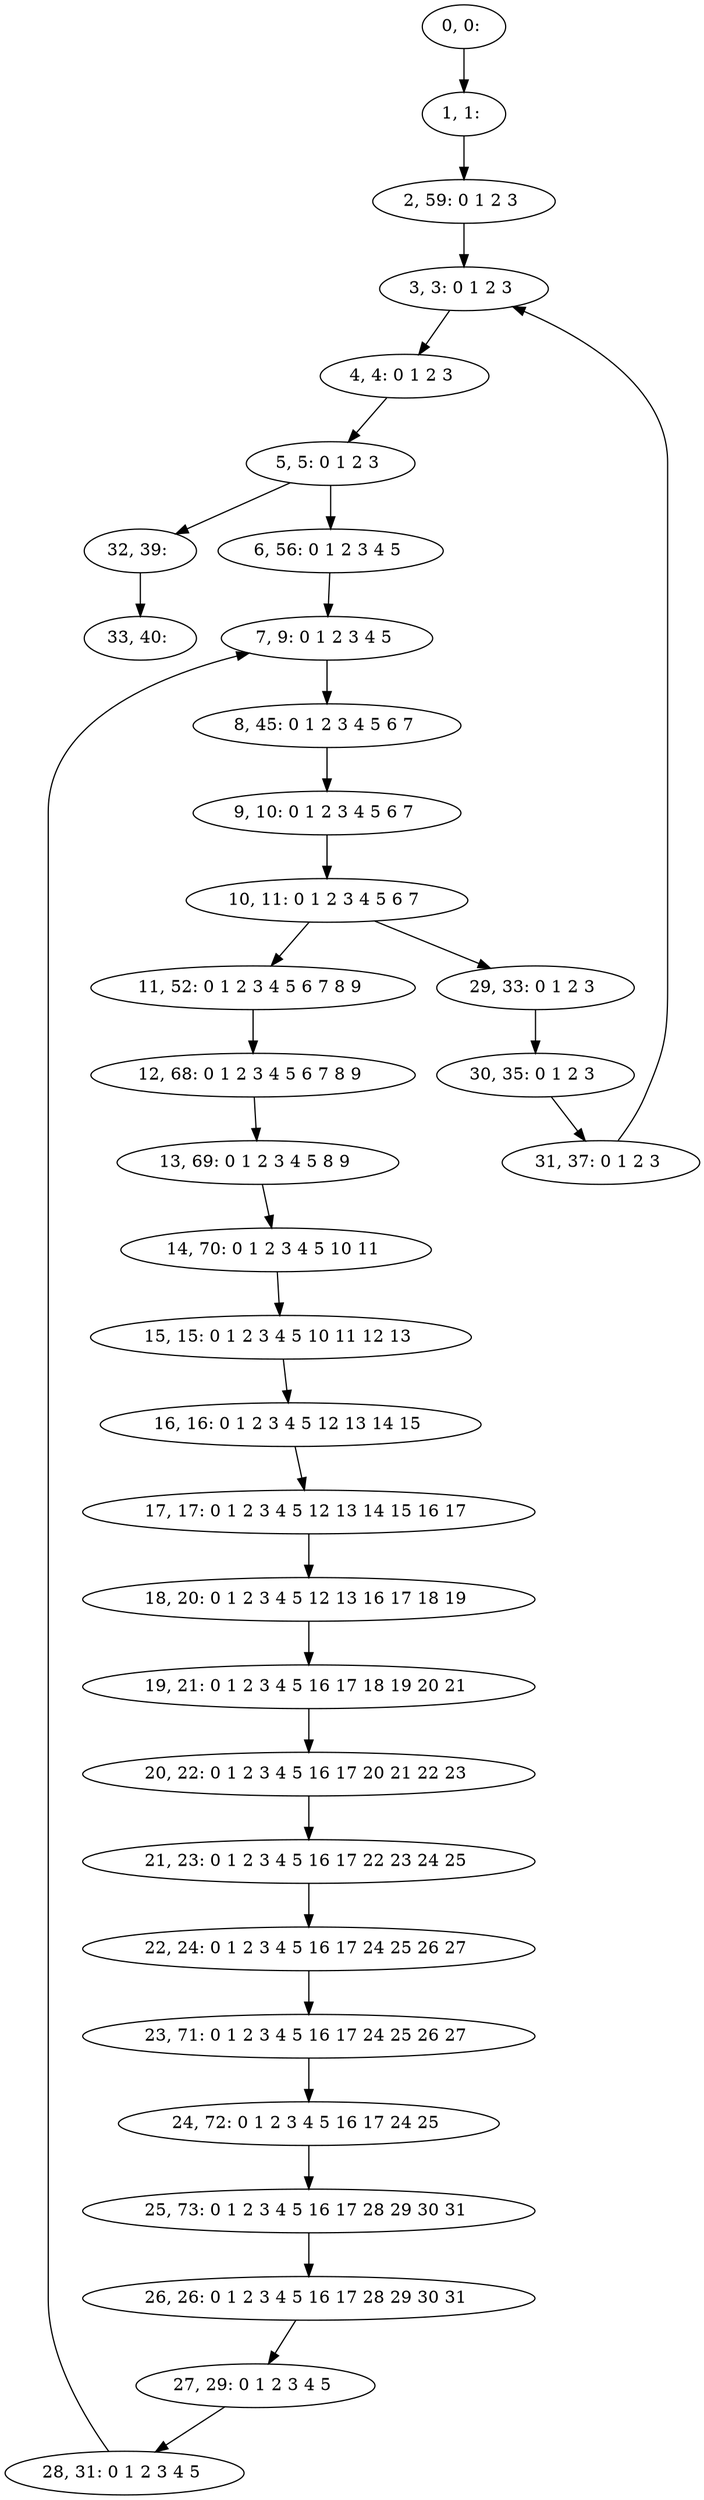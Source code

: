 digraph G {
0[label="0, 0: "];
1[label="1, 1: "];
2[label="2, 59: 0 1 2 3 "];
3[label="3, 3: 0 1 2 3 "];
4[label="4, 4: 0 1 2 3 "];
5[label="5, 5: 0 1 2 3 "];
6[label="6, 56: 0 1 2 3 4 5 "];
7[label="7, 9: 0 1 2 3 4 5 "];
8[label="8, 45: 0 1 2 3 4 5 6 7 "];
9[label="9, 10: 0 1 2 3 4 5 6 7 "];
10[label="10, 11: 0 1 2 3 4 5 6 7 "];
11[label="11, 52: 0 1 2 3 4 5 6 7 8 9 "];
12[label="12, 68: 0 1 2 3 4 5 6 7 8 9 "];
13[label="13, 69: 0 1 2 3 4 5 8 9 "];
14[label="14, 70: 0 1 2 3 4 5 10 11 "];
15[label="15, 15: 0 1 2 3 4 5 10 11 12 13 "];
16[label="16, 16: 0 1 2 3 4 5 12 13 14 15 "];
17[label="17, 17: 0 1 2 3 4 5 12 13 14 15 16 17 "];
18[label="18, 20: 0 1 2 3 4 5 12 13 16 17 18 19 "];
19[label="19, 21: 0 1 2 3 4 5 16 17 18 19 20 21 "];
20[label="20, 22: 0 1 2 3 4 5 16 17 20 21 22 23 "];
21[label="21, 23: 0 1 2 3 4 5 16 17 22 23 24 25 "];
22[label="22, 24: 0 1 2 3 4 5 16 17 24 25 26 27 "];
23[label="23, 71: 0 1 2 3 4 5 16 17 24 25 26 27 "];
24[label="24, 72: 0 1 2 3 4 5 16 17 24 25 "];
25[label="25, 73: 0 1 2 3 4 5 16 17 28 29 30 31 "];
26[label="26, 26: 0 1 2 3 4 5 16 17 28 29 30 31 "];
27[label="27, 29: 0 1 2 3 4 5 "];
28[label="28, 31: 0 1 2 3 4 5 "];
29[label="29, 33: 0 1 2 3 "];
30[label="30, 35: 0 1 2 3 "];
31[label="31, 37: 0 1 2 3 "];
32[label="32, 39: "];
33[label="33, 40: "];
0->1 ;
1->2 ;
2->3 ;
3->4 ;
4->5 ;
5->6 ;
5->32 ;
6->7 ;
7->8 ;
8->9 ;
9->10 ;
10->11 ;
10->29 ;
11->12 ;
12->13 ;
13->14 ;
14->15 ;
15->16 ;
16->17 ;
17->18 ;
18->19 ;
19->20 ;
20->21 ;
21->22 ;
22->23 ;
23->24 ;
24->25 ;
25->26 ;
26->27 ;
27->28 ;
28->7 ;
29->30 ;
30->31 ;
31->3 ;
32->33 ;
}
